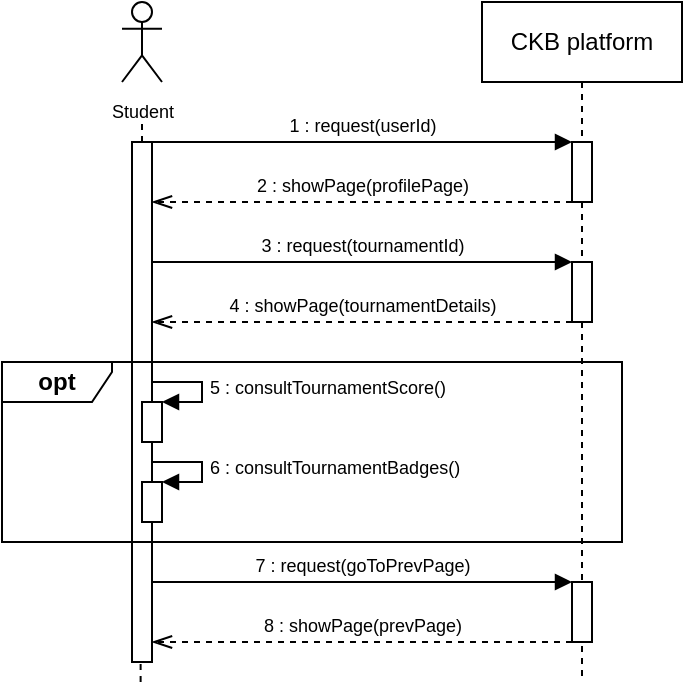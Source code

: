<mxfile version="22.1.5" type="device">
  <diagram name="Page-1" id="2YBvvXClWsGukQMizWep">
    <mxGraphModel dx="1341" dy="516" grid="1" gridSize="10" guides="1" tooltips="1" connect="1" arrows="1" fold="1" page="1" pageScale="1" pageWidth="850" pageHeight="1100" math="0" shadow="0">
      <root>
        <mxCell id="0" />
        <mxCell id="1" parent="0" />
        <mxCell id="X42-kZki2Xk9WfM2ACv_-1" value="" style="html=1;points=[];perimeter=orthogonalPerimeter;outlineConnect=0;targetShapes=umlLifeline;portConstraint=eastwest;newEdgeStyle={&quot;edgeStyle&quot;:&quot;elbowEdgeStyle&quot;,&quot;elbow&quot;:&quot;vertical&quot;,&quot;curved&quot;:0,&quot;rounded&quot;:0};" vertex="1" parent="1">
          <mxGeometry x="-95" y="110" width="10" height="260" as="geometry" />
        </mxCell>
        <mxCell id="X42-kZki2Xk9WfM2ACv_-2" value="CKB platform" style="shape=umlLifeline;perimeter=lifelinePerimeter;whiteSpace=wrap;html=1;container=0;dropTarget=0;collapsible=0;recursiveResize=0;outlineConnect=0;portConstraint=eastwest;newEdgeStyle={&quot;edgeStyle&quot;:&quot;elbowEdgeStyle&quot;,&quot;elbow&quot;:&quot;vertical&quot;,&quot;curved&quot;:0,&quot;rounded&quot;:0};" vertex="1" parent="1">
          <mxGeometry x="80" y="40" width="100" height="340" as="geometry" />
        </mxCell>
        <mxCell id="X42-kZki2Xk9WfM2ACv_-3" value="" style="html=1;points=[];perimeter=orthogonalPerimeter;outlineConnect=0;targetShapes=umlLifeline;portConstraint=eastwest;newEdgeStyle={&quot;edgeStyle&quot;:&quot;elbowEdgeStyle&quot;,&quot;elbow&quot;:&quot;vertical&quot;,&quot;curved&quot;:0,&quot;rounded&quot;:0};" vertex="1" parent="X42-kZki2Xk9WfM2ACv_-2">
          <mxGeometry x="45" y="70" width="10" height="30" as="geometry" />
        </mxCell>
        <mxCell id="X42-kZki2Xk9WfM2ACv_-15" value="&lt;font style=&quot;font-size: 9px;&quot;&gt;1 : request(userId)&lt;/font&gt;" style="html=1;verticalAlign=bottom;endArrow=block;edgeStyle=elbowEdgeStyle;elbow=horizontal;curved=0;rounded=0;" edge="1" parent="X42-kZki2Xk9WfM2ACv_-2" target="X42-kZki2Xk9WfM2ACv_-3">
          <mxGeometry relative="1" as="geometry">
            <mxPoint x="-165" y="70" as="sourcePoint" />
            <Array as="points">
              <mxPoint x="-50" y="70" />
            </Array>
            <mxPoint x="35" y="70" as="targetPoint" />
          </mxGeometry>
        </mxCell>
        <mxCell id="X42-kZki2Xk9WfM2ACv_-16" value="&lt;font style=&quot;font-size: 9px;&quot;&gt;2 : showPage(profilePage)&lt;/font&gt;" style="html=1;verticalAlign=bottom;endArrow=openThin;dashed=1;endSize=8;edgeStyle=elbowEdgeStyle;elbow=vertical;curved=0;rounded=0;endFill=0;" edge="1" parent="X42-kZki2Xk9WfM2ACv_-2" source="X42-kZki2Xk9WfM2ACv_-3">
          <mxGeometry relative="1" as="geometry">
            <mxPoint x="-165" y="100" as="targetPoint" />
            <Array as="points">
              <mxPoint x="-75" y="100" />
            </Array>
            <mxPoint y="100" as="sourcePoint" />
          </mxGeometry>
        </mxCell>
        <mxCell id="X42-kZki2Xk9WfM2ACv_-42" value="" style="html=1;points=[];perimeter=orthogonalPerimeter;outlineConnect=0;targetShapes=umlLifeline;portConstraint=eastwest;newEdgeStyle={&quot;edgeStyle&quot;:&quot;elbowEdgeStyle&quot;,&quot;elbow&quot;:&quot;vertical&quot;,&quot;curved&quot;:0,&quot;rounded&quot;:0};" vertex="1" parent="X42-kZki2Xk9WfM2ACv_-2">
          <mxGeometry x="45" y="130" width="10" height="30" as="geometry" />
        </mxCell>
        <mxCell id="X42-kZki2Xk9WfM2ACv_-43" value="&lt;font style=&quot;font-size: 9px;&quot;&gt;3 : request(tournamentId)&lt;/font&gt;" style="html=1;verticalAlign=bottom;endArrow=block;edgeStyle=elbowEdgeStyle;elbow=horizontal;curved=0;rounded=0;" edge="1" parent="X42-kZki2Xk9WfM2ACv_-2" target="X42-kZki2Xk9WfM2ACv_-42">
          <mxGeometry relative="1" as="geometry">
            <mxPoint x="-165" y="130" as="sourcePoint" />
            <Array as="points">
              <mxPoint x="-50" y="130" />
            </Array>
            <mxPoint x="35" y="130" as="targetPoint" />
          </mxGeometry>
        </mxCell>
        <mxCell id="X42-kZki2Xk9WfM2ACv_-44" value="&lt;font style=&quot;font-size: 9px;&quot;&gt;4 : showPage(tournamentDetails)&lt;/font&gt;" style="html=1;verticalAlign=bottom;endArrow=openThin;dashed=1;endSize=8;edgeStyle=elbowEdgeStyle;elbow=vertical;curved=0;rounded=0;endFill=0;" edge="1" parent="X42-kZki2Xk9WfM2ACv_-2" source="X42-kZki2Xk9WfM2ACv_-42">
          <mxGeometry relative="1" as="geometry">
            <mxPoint x="-165" y="160" as="targetPoint" />
            <Array as="points">
              <mxPoint x="-75" y="160" />
            </Array>
            <mxPoint y="160" as="sourcePoint" />
          </mxGeometry>
        </mxCell>
        <mxCell id="X42-kZki2Xk9WfM2ACv_-50" value="" style="html=1;points=[];perimeter=orthogonalPerimeter;outlineConnect=0;targetShapes=umlLifeline;portConstraint=eastwest;newEdgeStyle={&quot;edgeStyle&quot;:&quot;elbowEdgeStyle&quot;,&quot;elbow&quot;:&quot;vertical&quot;,&quot;curved&quot;:0,&quot;rounded&quot;:0};" vertex="1" parent="X42-kZki2Xk9WfM2ACv_-2">
          <mxGeometry x="45" y="290" width="10" height="30" as="geometry" />
        </mxCell>
        <mxCell id="X42-kZki2Xk9WfM2ACv_-51" value="&lt;font style=&quot;font-size: 9px;&quot;&gt;7 : request(goToPrevPage)&lt;/font&gt;" style="html=1;verticalAlign=bottom;endArrow=block;edgeStyle=elbowEdgeStyle;elbow=horizontal;curved=0;rounded=0;" edge="1" parent="X42-kZki2Xk9WfM2ACv_-2" target="X42-kZki2Xk9WfM2ACv_-50">
          <mxGeometry relative="1" as="geometry">
            <mxPoint x="-165" y="290" as="sourcePoint" />
            <Array as="points">
              <mxPoint x="-50" y="290" />
            </Array>
            <mxPoint x="35" y="290" as="targetPoint" />
          </mxGeometry>
        </mxCell>
        <mxCell id="X42-kZki2Xk9WfM2ACv_-52" value="&lt;font style=&quot;font-size: 9px;&quot;&gt;8 : showPage(prevPage)&lt;/font&gt;" style="html=1;verticalAlign=bottom;endArrow=openThin;dashed=1;endSize=8;edgeStyle=elbowEdgeStyle;elbow=vertical;curved=0;rounded=0;endFill=0;" edge="1" parent="X42-kZki2Xk9WfM2ACv_-2" source="X42-kZki2Xk9WfM2ACv_-50">
          <mxGeometry relative="1" as="geometry">
            <mxPoint x="-165" y="320" as="targetPoint" />
            <Array as="points">
              <mxPoint x="-75" y="320" />
            </Array>
            <mxPoint y="320" as="sourcePoint" />
          </mxGeometry>
        </mxCell>
        <mxCell id="X42-kZki2Xk9WfM2ACv_-13" value="&lt;font style=&quot;font-size: 9px;&quot;&gt;Student&lt;/font&gt;" style="shape=umlActor;verticalLabelPosition=bottom;verticalAlign=top;html=1;outlineConnect=0;" vertex="1" parent="1">
          <mxGeometry x="-100" y="40" width="20" height="40" as="geometry" />
        </mxCell>
        <mxCell id="X42-kZki2Xk9WfM2ACv_-14" value="" style="endArrow=none;dashed=1;html=1;rounded=0;" edge="1" parent="1" source="X42-kZki2Xk9WfM2ACv_-1">
          <mxGeometry width="50" height="50" relative="1" as="geometry">
            <mxPoint x="-90" y="350" as="sourcePoint" />
            <mxPoint x="-90" y="100" as="targetPoint" />
          </mxGeometry>
        </mxCell>
        <mxCell id="X42-kZki2Xk9WfM2ACv_-45" value="" style="html=1;points=[[0,0,0,0,5],[0,1,0,0,-5],[1,0,0,0,5],[1,1,0,0,-5]];perimeter=orthogonalPerimeter;outlineConnect=0;targetShapes=umlLifeline;portConstraint=eastwest;newEdgeStyle={&quot;curved&quot;:0,&quot;rounded&quot;:0};" vertex="1" parent="1">
          <mxGeometry x="-90" y="240" width="10" height="20" as="geometry" />
        </mxCell>
        <mxCell id="X42-kZki2Xk9WfM2ACv_-46" value="5 : consultTournamentScore()" style="html=1;align=left;spacingLeft=2;endArrow=block;rounded=0;edgeStyle=orthogonalEdgeStyle;curved=0;rounded=0;fontSize=9;" edge="1" target="X42-kZki2Xk9WfM2ACv_-45" parent="1">
          <mxGeometry relative="1" as="geometry">
            <mxPoint x="-85" y="230" as="sourcePoint" />
            <Array as="points">
              <mxPoint x="-60" y="230" />
              <mxPoint x="-60" y="240" />
            </Array>
          </mxGeometry>
        </mxCell>
        <mxCell id="X42-kZki2Xk9WfM2ACv_-47" value="&lt;b&gt;opt&lt;/b&gt;" style="shape=umlFrame;whiteSpace=wrap;html=1;pointerEvents=0;width=55;height=20;" vertex="1" parent="1">
          <mxGeometry x="-160" y="220" width="310" height="90" as="geometry" />
        </mxCell>
        <mxCell id="X42-kZki2Xk9WfM2ACv_-48" value="" style="html=1;points=[[0,0,0,0,5],[0,1,0,0,-5],[1,0,0,0,5],[1,1,0,0,-5]];perimeter=orthogonalPerimeter;outlineConnect=0;targetShapes=umlLifeline;portConstraint=eastwest;newEdgeStyle={&quot;curved&quot;:0,&quot;rounded&quot;:0};" vertex="1" parent="1">
          <mxGeometry x="-90" y="280" width="10" height="20" as="geometry" />
        </mxCell>
        <mxCell id="X42-kZki2Xk9WfM2ACv_-49" value="6 : consultTournamentBadges()" style="html=1;align=left;spacingLeft=2;endArrow=block;rounded=0;edgeStyle=orthogonalEdgeStyle;curved=0;rounded=0;fontSize=9;" edge="1" parent="1" target="X42-kZki2Xk9WfM2ACv_-48">
          <mxGeometry relative="1" as="geometry">
            <mxPoint x="-85" y="270" as="sourcePoint" />
            <Array as="points">
              <mxPoint x="-60" y="270" />
              <mxPoint x="-60" y="280" />
            </Array>
          </mxGeometry>
        </mxCell>
        <mxCell id="X42-kZki2Xk9WfM2ACv_-53" value="" style="endArrow=none;dashed=1;html=1;rounded=0;" edge="1" parent="1">
          <mxGeometry width="50" height="50" relative="1" as="geometry">
            <mxPoint x="-90.69" y="380" as="sourcePoint" />
            <mxPoint x="-90.69" y="370" as="targetPoint" />
          </mxGeometry>
        </mxCell>
      </root>
    </mxGraphModel>
  </diagram>
</mxfile>
